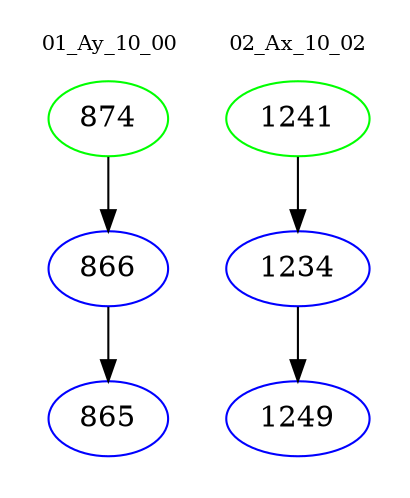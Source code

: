 digraph{
subgraph cluster_0 {
color = white
label = "01_Ay_10_00";
fontsize=10;
T0_874 [label="874", color="green"]
T0_874 -> T0_866 [color="black"]
T0_866 [label="866", color="blue"]
T0_866 -> T0_865 [color="black"]
T0_865 [label="865", color="blue"]
}
subgraph cluster_1 {
color = white
label = "02_Ax_10_02";
fontsize=10;
T1_1241 [label="1241", color="green"]
T1_1241 -> T1_1234 [color="black"]
T1_1234 [label="1234", color="blue"]
T1_1234 -> T1_1249 [color="black"]
T1_1249 [label="1249", color="blue"]
}
}
